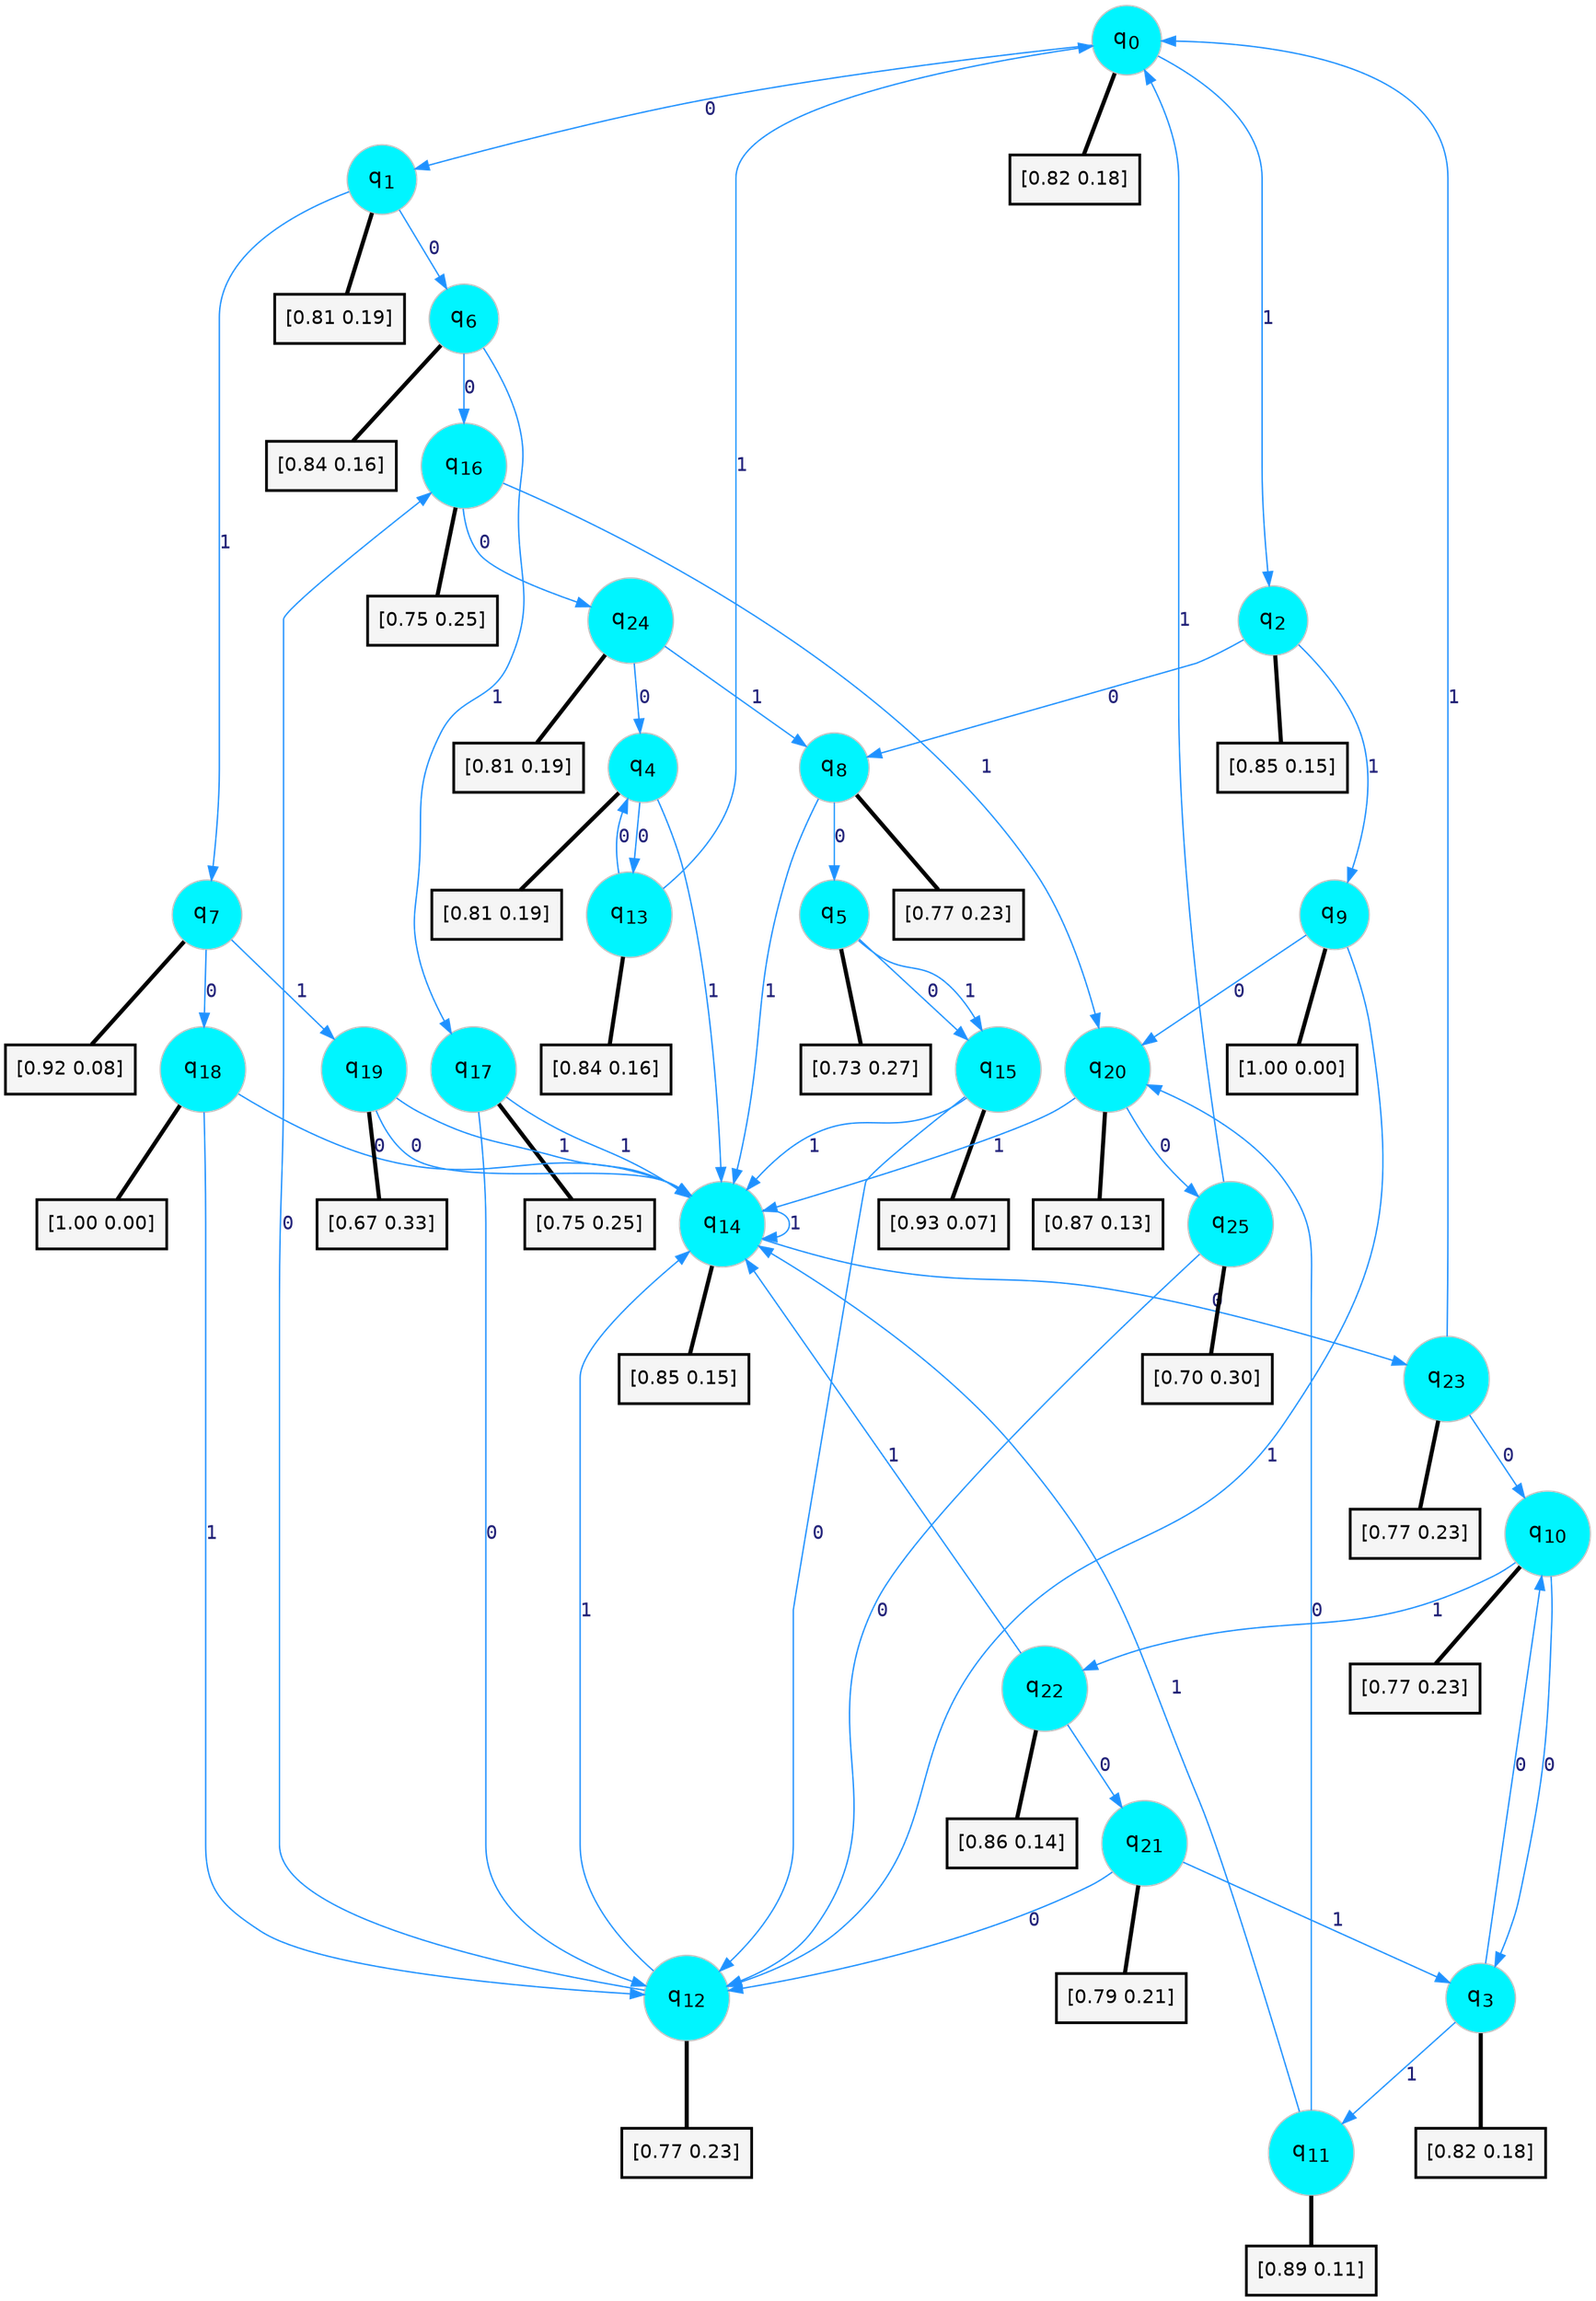 digraph G {
graph [
bgcolor=transparent, dpi=300, rankdir=TD, size="40,25"];
node [
color=gray, fillcolor=turquoise1, fontcolor=black, fontname=Helvetica, fontsize=16, fontweight=bold, shape=circle, style=filled];
edge [
arrowsize=1, color=dodgerblue1, fontcolor=midnightblue, fontname=courier, fontweight=bold, penwidth=1, style=solid, weight=20];
0[label=<q<SUB>0</SUB>>];
1[label=<q<SUB>1</SUB>>];
2[label=<q<SUB>2</SUB>>];
3[label=<q<SUB>3</SUB>>];
4[label=<q<SUB>4</SUB>>];
5[label=<q<SUB>5</SUB>>];
6[label=<q<SUB>6</SUB>>];
7[label=<q<SUB>7</SUB>>];
8[label=<q<SUB>8</SUB>>];
9[label=<q<SUB>9</SUB>>];
10[label=<q<SUB>10</SUB>>];
11[label=<q<SUB>11</SUB>>];
12[label=<q<SUB>12</SUB>>];
13[label=<q<SUB>13</SUB>>];
14[label=<q<SUB>14</SUB>>];
15[label=<q<SUB>15</SUB>>];
16[label=<q<SUB>16</SUB>>];
17[label=<q<SUB>17</SUB>>];
18[label=<q<SUB>18</SUB>>];
19[label=<q<SUB>19</SUB>>];
20[label=<q<SUB>20</SUB>>];
21[label=<q<SUB>21</SUB>>];
22[label=<q<SUB>22</SUB>>];
23[label=<q<SUB>23</SUB>>];
24[label=<q<SUB>24</SUB>>];
25[label=<q<SUB>25</SUB>>];
26[label="[0.82 0.18]", shape=box,fontcolor=black, fontname=Helvetica, fontsize=14, penwidth=2, fillcolor=whitesmoke,color=black];
27[label="[0.81 0.19]", shape=box,fontcolor=black, fontname=Helvetica, fontsize=14, penwidth=2, fillcolor=whitesmoke,color=black];
28[label="[0.85 0.15]", shape=box,fontcolor=black, fontname=Helvetica, fontsize=14, penwidth=2, fillcolor=whitesmoke,color=black];
29[label="[0.82 0.18]", shape=box,fontcolor=black, fontname=Helvetica, fontsize=14, penwidth=2, fillcolor=whitesmoke,color=black];
30[label="[0.81 0.19]", shape=box,fontcolor=black, fontname=Helvetica, fontsize=14, penwidth=2, fillcolor=whitesmoke,color=black];
31[label="[0.73 0.27]", shape=box,fontcolor=black, fontname=Helvetica, fontsize=14, penwidth=2, fillcolor=whitesmoke,color=black];
32[label="[0.84 0.16]", shape=box,fontcolor=black, fontname=Helvetica, fontsize=14, penwidth=2, fillcolor=whitesmoke,color=black];
33[label="[0.92 0.08]", shape=box,fontcolor=black, fontname=Helvetica, fontsize=14, penwidth=2, fillcolor=whitesmoke,color=black];
34[label="[0.77 0.23]", shape=box,fontcolor=black, fontname=Helvetica, fontsize=14, penwidth=2, fillcolor=whitesmoke,color=black];
35[label="[1.00 0.00]", shape=box,fontcolor=black, fontname=Helvetica, fontsize=14, penwidth=2, fillcolor=whitesmoke,color=black];
36[label="[0.77 0.23]", shape=box,fontcolor=black, fontname=Helvetica, fontsize=14, penwidth=2, fillcolor=whitesmoke,color=black];
37[label="[0.89 0.11]", shape=box,fontcolor=black, fontname=Helvetica, fontsize=14, penwidth=2, fillcolor=whitesmoke,color=black];
38[label="[0.77 0.23]", shape=box,fontcolor=black, fontname=Helvetica, fontsize=14, penwidth=2, fillcolor=whitesmoke,color=black];
39[label="[0.84 0.16]", shape=box,fontcolor=black, fontname=Helvetica, fontsize=14, penwidth=2, fillcolor=whitesmoke,color=black];
40[label="[0.85 0.15]", shape=box,fontcolor=black, fontname=Helvetica, fontsize=14, penwidth=2, fillcolor=whitesmoke,color=black];
41[label="[0.93 0.07]", shape=box,fontcolor=black, fontname=Helvetica, fontsize=14, penwidth=2, fillcolor=whitesmoke,color=black];
42[label="[0.75 0.25]", shape=box,fontcolor=black, fontname=Helvetica, fontsize=14, penwidth=2, fillcolor=whitesmoke,color=black];
43[label="[0.75 0.25]", shape=box,fontcolor=black, fontname=Helvetica, fontsize=14, penwidth=2, fillcolor=whitesmoke,color=black];
44[label="[1.00 0.00]", shape=box,fontcolor=black, fontname=Helvetica, fontsize=14, penwidth=2, fillcolor=whitesmoke,color=black];
45[label="[0.67 0.33]", shape=box,fontcolor=black, fontname=Helvetica, fontsize=14, penwidth=2, fillcolor=whitesmoke,color=black];
46[label="[0.87 0.13]", shape=box,fontcolor=black, fontname=Helvetica, fontsize=14, penwidth=2, fillcolor=whitesmoke,color=black];
47[label="[0.79 0.21]", shape=box,fontcolor=black, fontname=Helvetica, fontsize=14, penwidth=2, fillcolor=whitesmoke,color=black];
48[label="[0.86 0.14]", shape=box,fontcolor=black, fontname=Helvetica, fontsize=14, penwidth=2, fillcolor=whitesmoke,color=black];
49[label="[0.77 0.23]", shape=box,fontcolor=black, fontname=Helvetica, fontsize=14, penwidth=2, fillcolor=whitesmoke,color=black];
50[label="[0.81 0.19]", shape=box,fontcolor=black, fontname=Helvetica, fontsize=14, penwidth=2, fillcolor=whitesmoke,color=black];
51[label="[0.70 0.30]", shape=box,fontcolor=black, fontname=Helvetica, fontsize=14, penwidth=2, fillcolor=whitesmoke,color=black];
0->1 [label=0];
0->2 [label=1];
0->26 [arrowhead=none, penwidth=3,color=black];
1->6 [label=0];
1->7 [label=1];
1->27 [arrowhead=none, penwidth=3,color=black];
2->8 [label=0];
2->9 [label=1];
2->28 [arrowhead=none, penwidth=3,color=black];
3->10 [label=0];
3->11 [label=1];
3->29 [arrowhead=none, penwidth=3,color=black];
4->13 [label=0];
4->14 [label=1];
4->30 [arrowhead=none, penwidth=3,color=black];
5->15 [label=0];
5->15 [label=1];
5->31 [arrowhead=none, penwidth=3,color=black];
6->16 [label=0];
6->17 [label=1];
6->32 [arrowhead=none, penwidth=3,color=black];
7->18 [label=0];
7->19 [label=1];
7->33 [arrowhead=none, penwidth=3,color=black];
8->5 [label=0];
8->14 [label=1];
8->34 [arrowhead=none, penwidth=3,color=black];
9->20 [label=0];
9->12 [label=1];
9->35 [arrowhead=none, penwidth=3,color=black];
10->3 [label=0];
10->22 [label=1];
10->36 [arrowhead=none, penwidth=3,color=black];
11->20 [label=0];
11->14 [label=1];
11->37 [arrowhead=none, penwidth=3,color=black];
12->16 [label=0];
12->14 [label=1];
12->38 [arrowhead=none, penwidth=3,color=black];
13->4 [label=0];
13->0 [label=1];
13->39 [arrowhead=none, penwidth=3,color=black];
14->23 [label=0];
14->14 [label=1];
14->40 [arrowhead=none, penwidth=3,color=black];
15->12 [label=0];
15->14 [label=1];
15->41 [arrowhead=none, penwidth=3,color=black];
16->24 [label=0];
16->20 [label=1];
16->42 [arrowhead=none, penwidth=3,color=black];
17->12 [label=0];
17->14 [label=1];
17->43 [arrowhead=none, penwidth=3,color=black];
18->14 [label=0];
18->12 [label=1];
18->44 [arrowhead=none, penwidth=3,color=black];
19->14 [label=0];
19->14 [label=1];
19->45 [arrowhead=none, penwidth=3,color=black];
20->25 [label=0];
20->14 [label=1];
20->46 [arrowhead=none, penwidth=3,color=black];
21->12 [label=0];
21->3 [label=1];
21->47 [arrowhead=none, penwidth=3,color=black];
22->21 [label=0];
22->14 [label=1];
22->48 [arrowhead=none, penwidth=3,color=black];
23->10 [label=0];
23->0 [label=1];
23->49 [arrowhead=none, penwidth=3,color=black];
24->4 [label=0];
24->8 [label=1];
24->50 [arrowhead=none, penwidth=3,color=black];
25->12 [label=0];
25->0 [label=1];
25->51 [arrowhead=none, penwidth=3,color=black];
}
